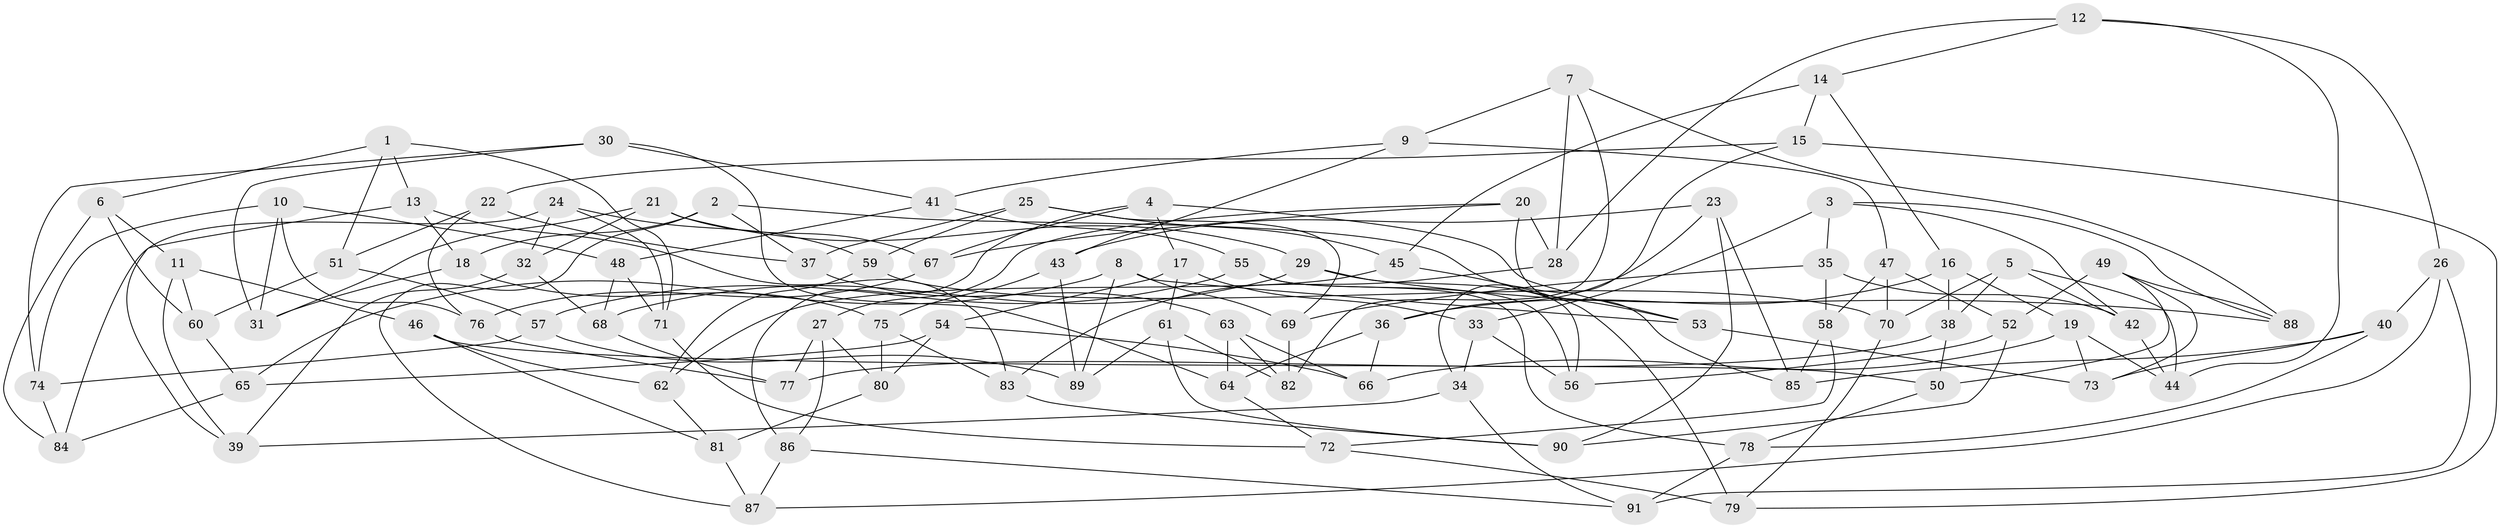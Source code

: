 // Generated by graph-tools (version 1.1) at 2025/26/03/09/25 03:26:52]
// undirected, 91 vertices, 182 edges
graph export_dot {
graph [start="1"]
  node [color=gray90,style=filled];
  1;
  2;
  3;
  4;
  5;
  6;
  7;
  8;
  9;
  10;
  11;
  12;
  13;
  14;
  15;
  16;
  17;
  18;
  19;
  20;
  21;
  22;
  23;
  24;
  25;
  26;
  27;
  28;
  29;
  30;
  31;
  32;
  33;
  34;
  35;
  36;
  37;
  38;
  39;
  40;
  41;
  42;
  43;
  44;
  45;
  46;
  47;
  48;
  49;
  50;
  51;
  52;
  53;
  54;
  55;
  56;
  57;
  58;
  59;
  60;
  61;
  62;
  63;
  64;
  65;
  66;
  67;
  68;
  69;
  70;
  71;
  72;
  73;
  74;
  75;
  76;
  77;
  78;
  79;
  80;
  81;
  82;
  83;
  84;
  85;
  86;
  87;
  88;
  89;
  90;
  91;
  1 -- 51;
  1 -- 13;
  1 -- 6;
  1 -- 71;
  2 -- 37;
  2 -- 18;
  2 -- 53;
  2 -- 87;
  3 -- 42;
  3 -- 33;
  3 -- 88;
  3 -- 35;
  4 -- 17;
  4 -- 67;
  4 -- 86;
  4 -- 53;
  5 -- 42;
  5 -- 44;
  5 -- 38;
  5 -- 70;
  6 -- 60;
  6 -- 84;
  6 -- 11;
  7 -- 9;
  7 -- 28;
  7 -- 88;
  7 -- 82;
  8 -- 89;
  8 -- 69;
  8 -- 53;
  8 -- 65;
  9 -- 47;
  9 -- 43;
  9 -- 41;
  10 -- 48;
  10 -- 31;
  10 -- 74;
  10 -- 76;
  11 -- 39;
  11 -- 46;
  11 -- 60;
  12 -- 28;
  12 -- 44;
  12 -- 26;
  12 -- 14;
  13 -- 18;
  13 -- 83;
  13 -- 39;
  14 -- 15;
  14 -- 45;
  14 -- 16;
  15 -- 22;
  15 -- 34;
  15 -- 79;
  16 -- 36;
  16 -- 38;
  16 -- 19;
  17 -- 54;
  17 -- 33;
  17 -- 61;
  18 -- 31;
  18 -- 75;
  19 -- 66;
  19 -- 73;
  19 -- 44;
  20 -- 85;
  20 -- 67;
  20 -- 27;
  20 -- 28;
  21 -- 31;
  21 -- 29;
  21 -- 67;
  21 -- 32;
  22 -- 76;
  22 -- 51;
  22 -- 37;
  23 -- 85;
  23 -- 36;
  23 -- 90;
  23 -- 43;
  24 -- 71;
  24 -- 84;
  24 -- 32;
  24 -- 59;
  25 -- 37;
  25 -- 45;
  25 -- 59;
  25 -- 69;
  26 -- 87;
  26 -- 40;
  26 -- 91;
  27 -- 77;
  27 -- 86;
  27 -- 80;
  28 -- 83;
  29 -- 68;
  29 -- 56;
  29 -- 88;
  30 -- 64;
  30 -- 31;
  30 -- 74;
  30 -- 41;
  32 -- 68;
  32 -- 39;
  33 -- 34;
  33 -- 56;
  34 -- 39;
  34 -- 91;
  35 -- 69;
  35 -- 58;
  35 -- 42;
  36 -- 66;
  36 -- 64;
  37 -- 63;
  38 -- 77;
  38 -- 50;
  40 -- 78;
  40 -- 73;
  40 -- 85;
  41 -- 55;
  41 -- 48;
  42 -- 44;
  43 -- 75;
  43 -- 89;
  45 -- 79;
  45 -- 62;
  46 -- 81;
  46 -- 62;
  46 -- 50;
  47 -- 70;
  47 -- 58;
  47 -- 52;
  48 -- 68;
  48 -- 71;
  49 -- 52;
  49 -- 88;
  49 -- 50;
  49 -- 73;
  50 -- 78;
  51 -- 57;
  51 -- 60;
  52 -- 90;
  52 -- 56;
  53 -- 73;
  54 -- 80;
  54 -- 65;
  54 -- 66;
  55 -- 57;
  55 -- 78;
  55 -- 56;
  57 -- 74;
  57 -- 89;
  58 -- 85;
  58 -- 72;
  59 -- 70;
  59 -- 62;
  60 -- 65;
  61 -- 90;
  61 -- 89;
  61 -- 82;
  62 -- 81;
  63 -- 64;
  63 -- 82;
  63 -- 66;
  64 -- 72;
  65 -- 84;
  67 -- 76;
  68 -- 77;
  69 -- 82;
  70 -- 79;
  71 -- 72;
  72 -- 79;
  74 -- 84;
  75 -- 80;
  75 -- 83;
  76 -- 77;
  78 -- 91;
  80 -- 81;
  81 -- 87;
  83 -- 90;
  86 -- 91;
  86 -- 87;
}
